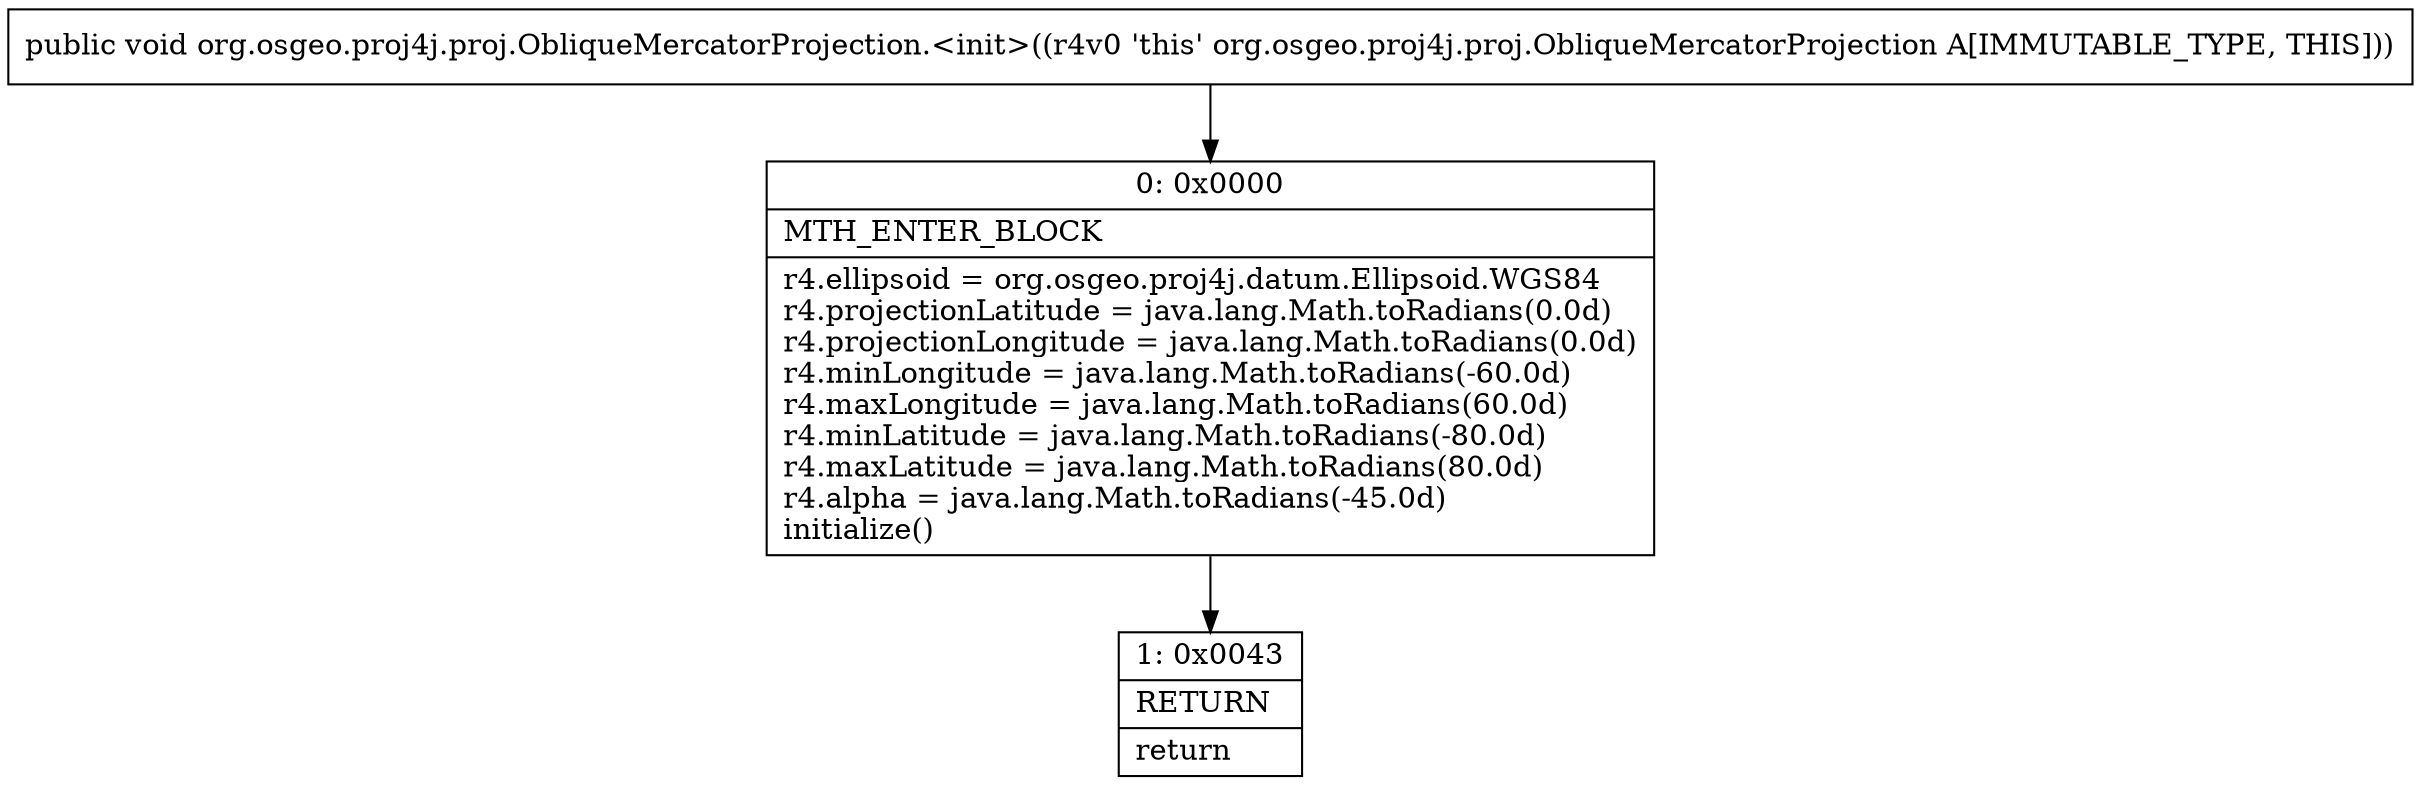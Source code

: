 digraph "CFG fororg.osgeo.proj4j.proj.ObliqueMercatorProjection.\<init\>()V" {
Node_0 [shape=record,label="{0\:\ 0x0000|MTH_ENTER_BLOCK\l|r4.ellipsoid = org.osgeo.proj4j.datum.Ellipsoid.WGS84\lr4.projectionLatitude = java.lang.Math.toRadians(0.0d)\lr4.projectionLongitude = java.lang.Math.toRadians(0.0d)\lr4.minLongitude = java.lang.Math.toRadians(\-60.0d)\lr4.maxLongitude = java.lang.Math.toRadians(60.0d)\lr4.minLatitude = java.lang.Math.toRadians(\-80.0d)\lr4.maxLatitude = java.lang.Math.toRadians(80.0d)\lr4.alpha = java.lang.Math.toRadians(\-45.0d)\linitialize()\l}"];
Node_1 [shape=record,label="{1\:\ 0x0043|RETURN\l|return\l}"];
MethodNode[shape=record,label="{public void org.osgeo.proj4j.proj.ObliqueMercatorProjection.\<init\>((r4v0 'this' org.osgeo.proj4j.proj.ObliqueMercatorProjection A[IMMUTABLE_TYPE, THIS])) }"];
MethodNode -> Node_0;
Node_0 -> Node_1;
}

